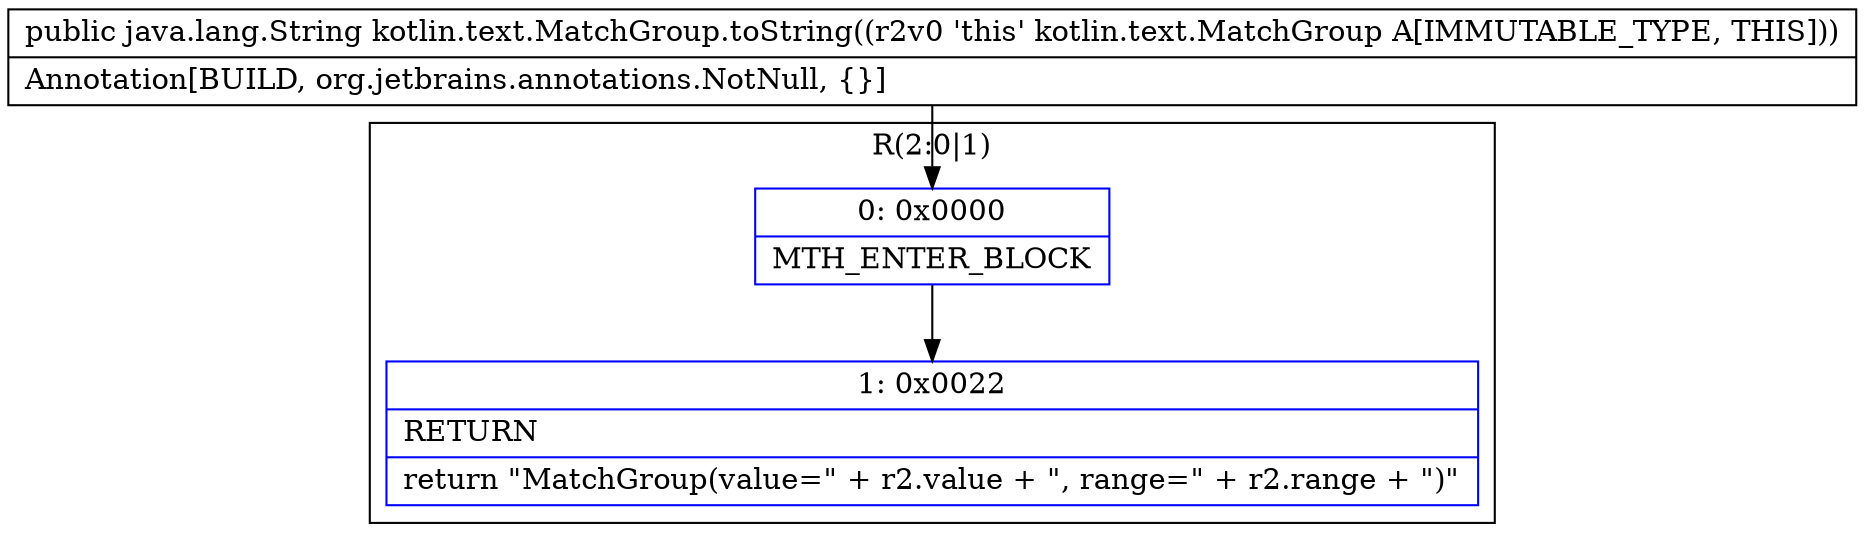 digraph "CFG forkotlin.text.MatchGroup.toString()Ljava\/lang\/String;" {
subgraph cluster_Region_1170820374 {
label = "R(2:0|1)";
node [shape=record,color=blue];
Node_0 [shape=record,label="{0\:\ 0x0000|MTH_ENTER_BLOCK\l}"];
Node_1 [shape=record,label="{1\:\ 0x0022|RETURN\l|return \"MatchGroup(value=\" + r2.value + \", range=\" + r2.range + \")\"\l}"];
}
MethodNode[shape=record,label="{public java.lang.String kotlin.text.MatchGroup.toString((r2v0 'this' kotlin.text.MatchGroup A[IMMUTABLE_TYPE, THIS]))  | Annotation[BUILD, org.jetbrains.annotations.NotNull, \{\}]\l}"];
MethodNode -> Node_0;
Node_0 -> Node_1;
}

